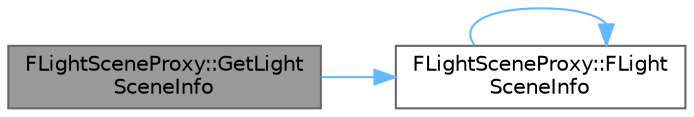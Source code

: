 digraph "FLightSceneProxy::GetLightSceneInfo"
{
 // INTERACTIVE_SVG=YES
 // LATEX_PDF_SIZE
  bgcolor="transparent";
  edge [fontname=Helvetica,fontsize=10,labelfontname=Helvetica,labelfontsize=10];
  node [fontname=Helvetica,fontsize=10,shape=box,height=0.2,width=0.4];
  rankdir="LR";
  Node1 [id="Node000001",label="FLightSceneProxy::GetLight\lSceneInfo",height=0.2,width=0.4,color="gray40", fillcolor="grey60", style="filled", fontcolor="black",tooltip=" "];
  Node1 -> Node2 [id="edge1_Node000001_Node000002",color="steelblue1",style="solid",tooltip=" "];
  Node2 [id="Node000002",label="FLightSceneProxy::FLight\lSceneInfo",height=0.2,width=0.4,color="grey40", fillcolor="white", style="filled",URL="$d3/ded/classFLightSceneProxy.html#a0b2a3cb439d7e2abf7f5ef6556537642",tooltip=" "];
  Node2 -> Node2 [id="edge2_Node000002_Node000002",color="steelblue1",style="solid",tooltip=" "];
}
